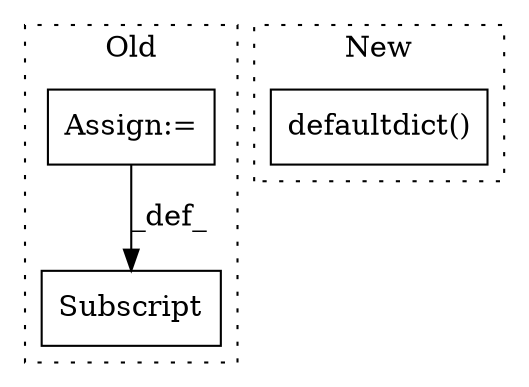 digraph G {
subgraph cluster0 {
1 [label="Subscript" a="63" s="5503,0" l="15,0" shape="box"];
3 [label="Assign:=" a="68" s="5518" l="3" shape="box"];
label = "Old";
style="dotted";
}
subgraph cluster1 {
2 [label="defaultdict()" a="75" s="5481,5509" l="24,1" shape="box"];
label = "New";
style="dotted";
}
3 -> 1 [label="_def_"];
}